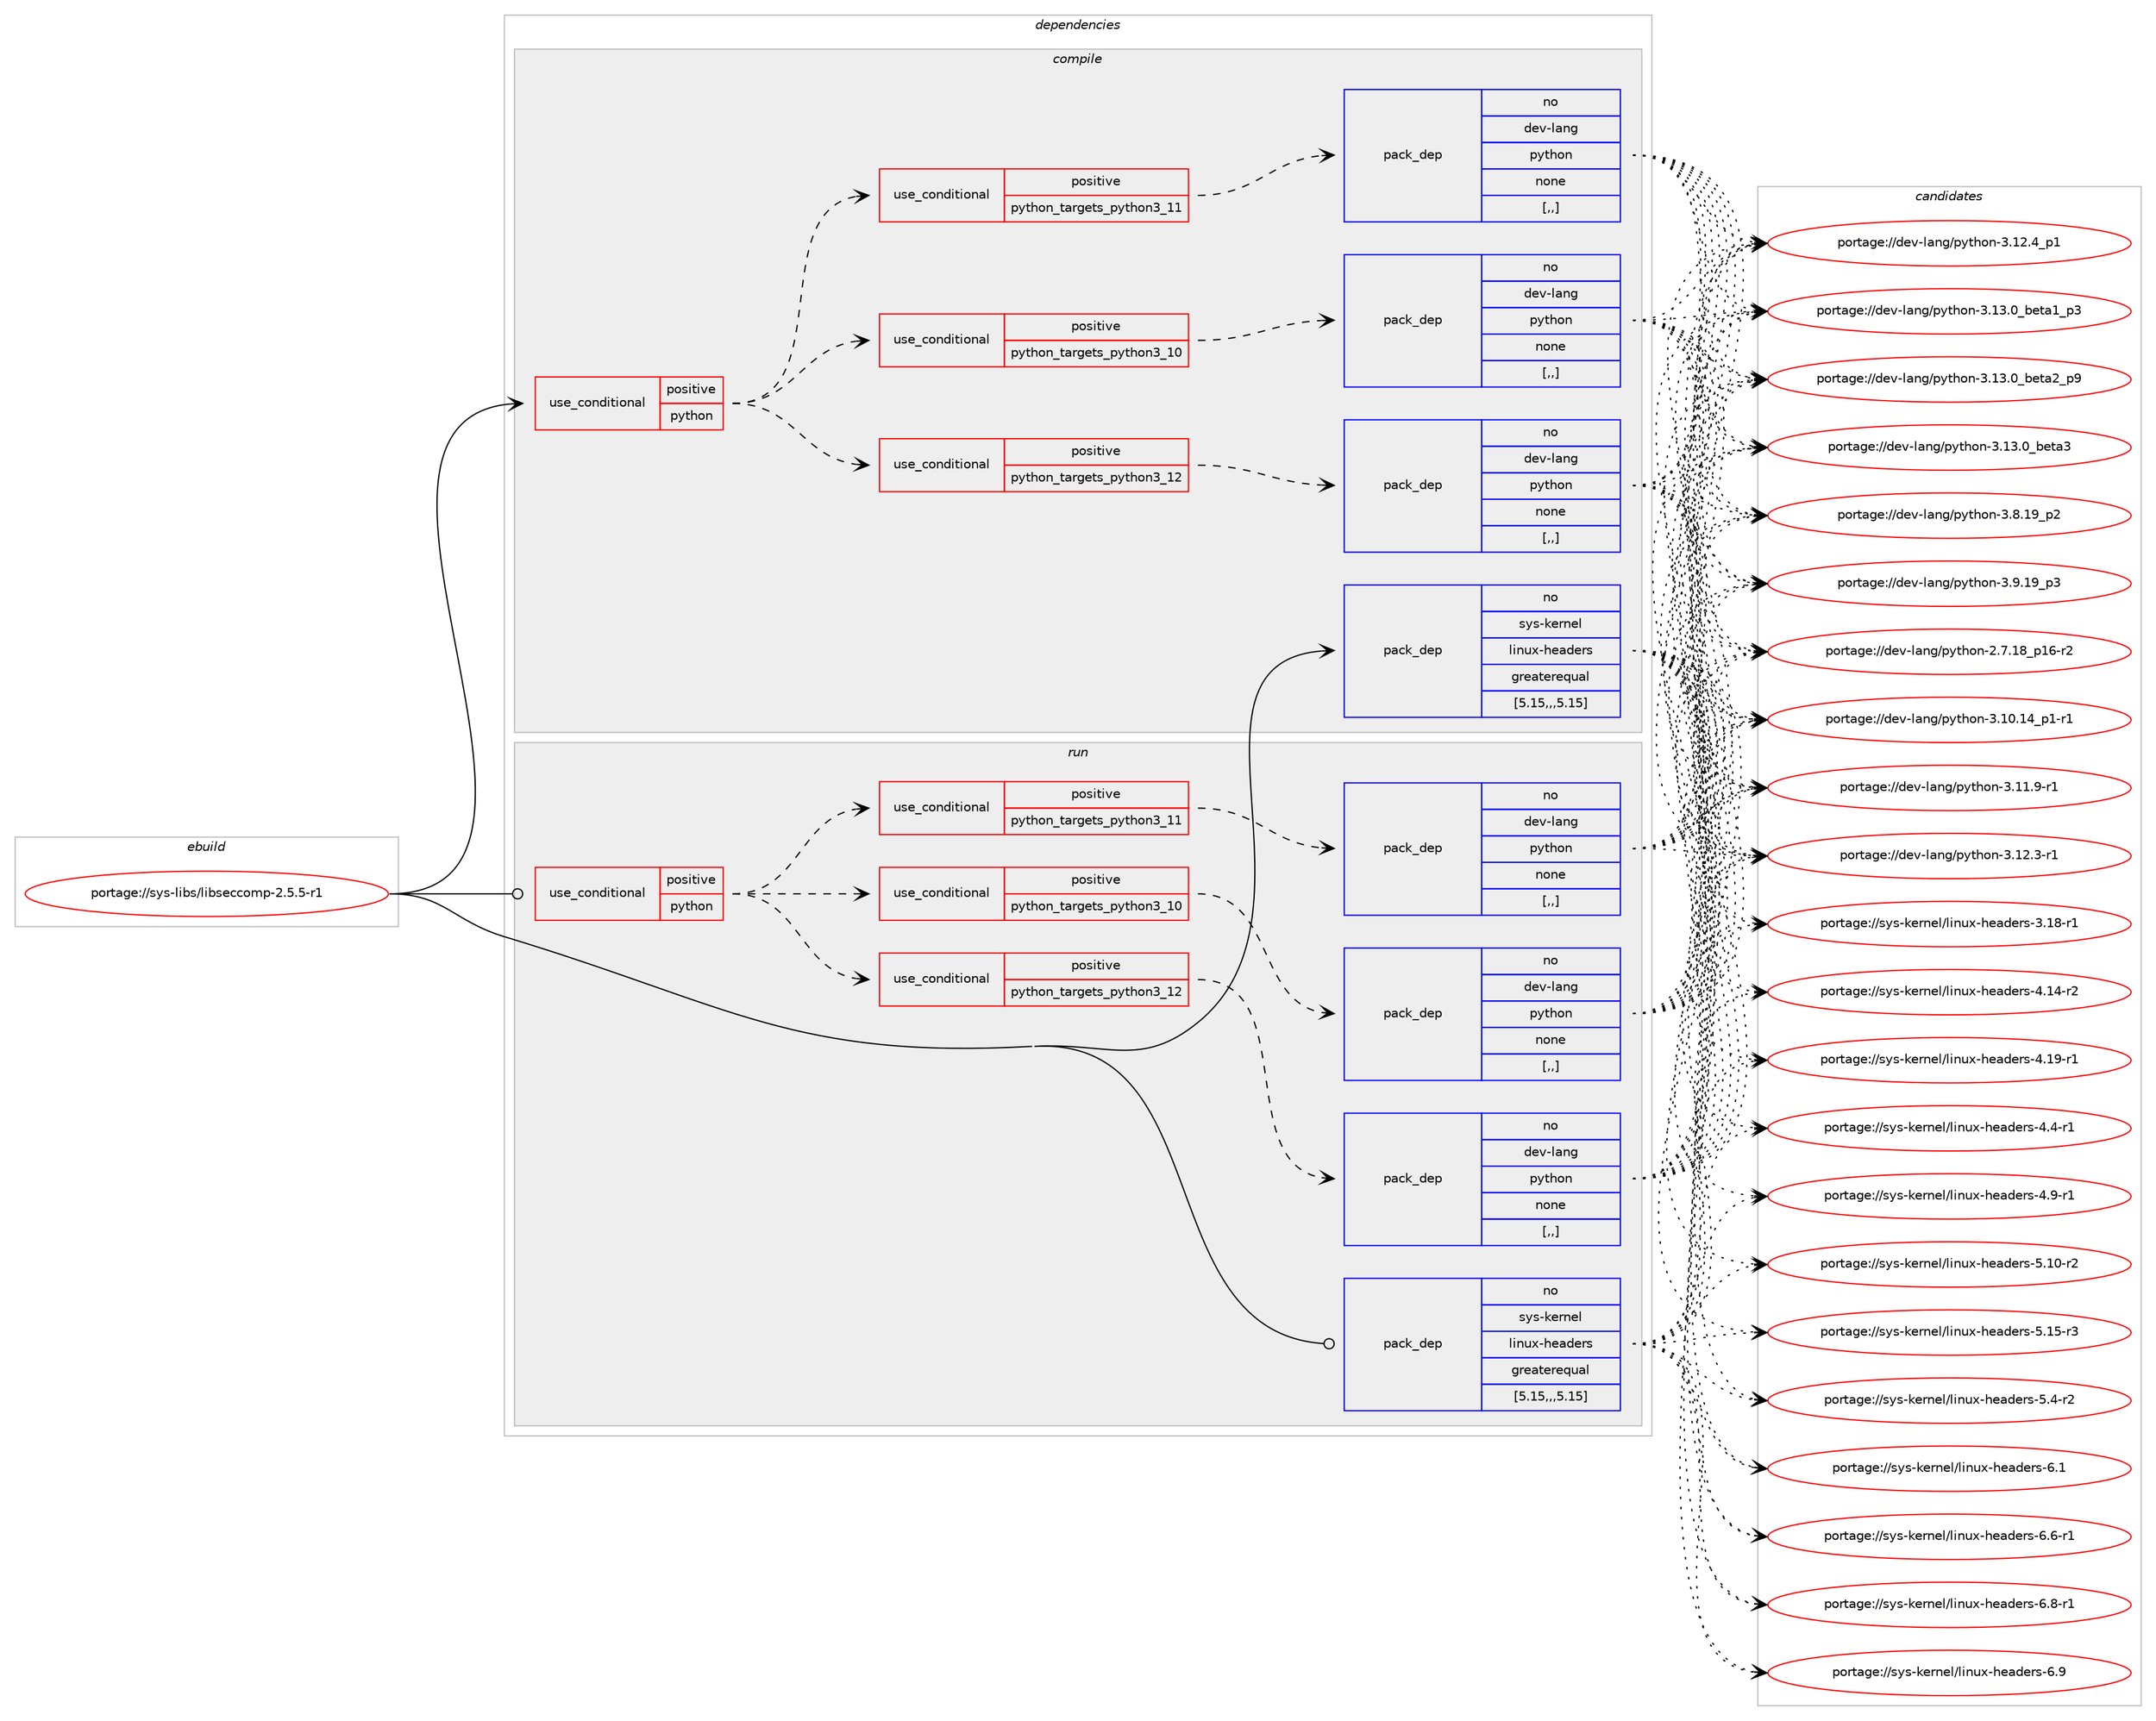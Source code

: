 digraph prolog {

# *************
# Graph options
# *************

newrank=true;
concentrate=true;
compound=true;
graph [rankdir=LR,fontname=Helvetica,fontsize=10,ranksep=1.5];#, ranksep=2.5, nodesep=0.2];
edge  [arrowhead=vee];
node  [fontname=Helvetica,fontsize=10];

# **********
# The ebuild
# **********

subgraph cluster_leftcol {
color=gray;
rank=same;
label=<<i>ebuild</i>>;
id [label="portage://sys-libs/libseccomp-2.5.5-r1", color=red, width=4, href="../sys-libs/libseccomp-2.5.5-r1.svg"];
}

# ****************
# The dependencies
# ****************

subgraph cluster_midcol {
color=gray;
label=<<i>dependencies</i>>;
subgraph cluster_compile {
fillcolor="#eeeeee";
style=filled;
label=<<i>compile</i>>;
subgraph cond114898 {
dependency431317 [label=<<TABLE BORDER="0" CELLBORDER="1" CELLSPACING="0" CELLPADDING="4"><TR><TD ROWSPAN="3" CELLPADDING="10">use_conditional</TD></TR><TR><TD>positive</TD></TR><TR><TD>python</TD></TR></TABLE>>, shape=none, color=red];
subgraph cond114899 {
dependency431318 [label=<<TABLE BORDER="0" CELLBORDER="1" CELLSPACING="0" CELLPADDING="4"><TR><TD ROWSPAN="3" CELLPADDING="10">use_conditional</TD></TR><TR><TD>positive</TD></TR><TR><TD>python_targets_python3_10</TD></TR></TABLE>>, shape=none, color=red];
subgraph pack313494 {
dependency431319 [label=<<TABLE BORDER="0" CELLBORDER="1" CELLSPACING="0" CELLPADDING="4" WIDTH="220"><TR><TD ROWSPAN="6" CELLPADDING="30">pack_dep</TD></TR><TR><TD WIDTH="110">no</TD></TR><TR><TD>dev-lang</TD></TR><TR><TD>python</TD></TR><TR><TD>none</TD></TR><TR><TD>[,,]</TD></TR></TABLE>>, shape=none, color=blue];
}
dependency431318:e -> dependency431319:w [weight=20,style="dashed",arrowhead="vee"];
}
dependency431317:e -> dependency431318:w [weight=20,style="dashed",arrowhead="vee"];
subgraph cond114900 {
dependency431320 [label=<<TABLE BORDER="0" CELLBORDER="1" CELLSPACING="0" CELLPADDING="4"><TR><TD ROWSPAN="3" CELLPADDING="10">use_conditional</TD></TR><TR><TD>positive</TD></TR><TR><TD>python_targets_python3_11</TD></TR></TABLE>>, shape=none, color=red];
subgraph pack313495 {
dependency431321 [label=<<TABLE BORDER="0" CELLBORDER="1" CELLSPACING="0" CELLPADDING="4" WIDTH="220"><TR><TD ROWSPAN="6" CELLPADDING="30">pack_dep</TD></TR><TR><TD WIDTH="110">no</TD></TR><TR><TD>dev-lang</TD></TR><TR><TD>python</TD></TR><TR><TD>none</TD></TR><TR><TD>[,,]</TD></TR></TABLE>>, shape=none, color=blue];
}
dependency431320:e -> dependency431321:w [weight=20,style="dashed",arrowhead="vee"];
}
dependency431317:e -> dependency431320:w [weight=20,style="dashed",arrowhead="vee"];
subgraph cond114901 {
dependency431322 [label=<<TABLE BORDER="0" CELLBORDER="1" CELLSPACING="0" CELLPADDING="4"><TR><TD ROWSPAN="3" CELLPADDING="10">use_conditional</TD></TR><TR><TD>positive</TD></TR><TR><TD>python_targets_python3_12</TD></TR></TABLE>>, shape=none, color=red];
subgraph pack313496 {
dependency431323 [label=<<TABLE BORDER="0" CELLBORDER="1" CELLSPACING="0" CELLPADDING="4" WIDTH="220"><TR><TD ROWSPAN="6" CELLPADDING="30">pack_dep</TD></TR><TR><TD WIDTH="110">no</TD></TR><TR><TD>dev-lang</TD></TR><TR><TD>python</TD></TR><TR><TD>none</TD></TR><TR><TD>[,,]</TD></TR></TABLE>>, shape=none, color=blue];
}
dependency431322:e -> dependency431323:w [weight=20,style="dashed",arrowhead="vee"];
}
dependency431317:e -> dependency431322:w [weight=20,style="dashed",arrowhead="vee"];
}
id:e -> dependency431317:w [weight=20,style="solid",arrowhead="vee"];
subgraph pack313497 {
dependency431324 [label=<<TABLE BORDER="0" CELLBORDER="1" CELLSPACING="0" CELLPADDING="4" WIDTH="220"><TR><TD ROWSPAN="6" CELLPADDING="30">pack_dep</TD></TR><TR><TD WIDTH="110">no</TD></TR><TR><TD>sys-kernel</TD></TR><TR><TD>linux-headers</TD></TR><TR><TD>greaterequal</TD></TR><TR><TD>[5.15,,,5.15]</TD></TR></TABLE>>, shape=none, color=blue];
}
id:e -> dependency431324:w [weight=20,style="solid",arrowhead="vee"];
}
subgraph cluster_compileandrun {
fillcolor="#eeeeee";
style=filled;
label=<<i>compile and run</i>>;
}
subgraph cluster_run {
fillcolor="#eeeeee";
style=filled;
label=<<i>run</i>>;
subgraph cond114902 {
dependency431325 [label=<<TABLE BORDER="0" CELLBORDER="1" CELLSPACING="0" CELLPADDING="4"><TR><TD ROWSPAN="3" CELLPADDING="10">use_conditional</TD></TR><TR><TD>positive</TD></TR><TR><TD>python</TD></TR></TABLE>>, shape=none, color=red];
subgraph cond114903 {
dependency431326 [label=<<TABLE BORDER="0" CELLBORDER="1" CELLSPACING="0" CELLPADDING="4"><TR><TD ROWSPAN="3" CELLPADDING="10">use_conditional</TD></TR><TR><TD>positive</TD></TR><TR><TD>python_targets_python3_10</TD></TR></TABLE>>, shape=none, color=red];
subgraph pack313498 {
dependency431327 [label=<<TABLE BORDER="0" CELLBORDER="1" CELLSPACING="0" CELLPADDING="4" WIDTH="220"><TR><TD ROWSPAN="6" CELLPADDING="30">pack_dep</TD></TR><TR><TD WIDTH="110">no</TD></TR><TR><TD>dev-lang</TD></TR><TR><TD>python</TD></TR><TR><TD>none</TD></TR><TR><TD>[,,]</TD></TR></TABLE>>, shape=none, color=blue];
}
dependency431326:e -> dependency431327:w [weight=20,style="dashed",arrowhead="vee"];
}
dependency431325:e -> dependency431326:w [weight=20,style="dashed",arrowhead="vee"];
subgraph cond114904 {
dependency431328 [label=<<TABLE BORDER="0" CELLBORDER="1" CELLSPACING="0" CELLPADDING="4"><TR><TD ROWSPAN="3" CELLPADDING="10">use_conditional</TD></TR><TR><TD>positive</TD></TR><TR><TD>python_targets_python3_11</TD></TR></TABLE>>, shape=none, color=red];
subgraph pack313499 {
dependency431329 [label=<<TABLE BORDER="0" CELLBORDER="1" CELLSPACING="0" CELLPADDING="4" WIDTH="220"><TR><TD ROWSPAN="6" CELLPADDING="30">pack_dep</TD></TR><TR><TD WIDTH="110">no</TD></TR><TR><TD>dev-lang</TD></TR><TR><TD>python</TD></TR><TR><TD>none</TD></TR><TR><TD>[,,]</TD></TR></TABLE>>, shape=none, color=blue];
}
dependency431328:e -> dependency431329:w [weight=20,style="dashed",arrowhead="vee"];
}
dependency431325:e -> dependency431328:w [weight=20,style="dashed",arrowhead="vee"];
subgraph cond114905 {
dependency431330 [label=<<TABLE BORDER="0" CELLBORDER="1" CELLSPACING="0" CELLPADDING="4"><TR><TD ROWSPAN="3" CELLPADDING="10">use_conditional</TD></TR><TR><TD>positive</TD></TR><TR><TD>python_targets_python3_12</TD></TR></TABLE>>, shape=none, color=red];
subgraph pack313500 {
dependency431331 [label=<<TABLE BORDER="0" CELLBORDER="1" CELLSPACING="0" CELLPADDING="4" WIDTH="220"><TR><TD ROWSPAN="6" CELLPADDING="30">pack_dep</TD></TR><TR><TD WIDTH="110">no</TD></TR><TR><TD>dev-lang</TD></TR><TR><TD>python</TD></TR><TR><TD>none</TD></TR><TR><TD>[,,]</TD></TR></TABLE>>, shape=none, color=blue];
}
dependency431330:e -> dependency431331:w [weight=20,style="dashed",arrowhead="vee"];
}
dependency431325:e -> dependency431330:w [weight=20,style="dashed",arrowhead="vee"];
}
id:e -> dependency431325:w [weight=20,style="solid",arrowhead="odot"];
subgraph pack313501 {
dependency431332 [label=<<TABLE BORDER="0" CELLBORDER="1" CELLSPACING="0" CELLPADDING="4" WIDTH="220"><TR><TD ROWSPAN="6" CELLPADDING="30">pack_dep</TD></TR><TR><TD WIDTH="110">no</TD></TR><TR><TD>sys-kernel</TD></TR><TR><TD>linux-headers</TD></TR><TR><TD>greaterequal</TD></TR><TR><TD>[5.15,,,5.15]</TD></TR></TABLE>>, shape=none, color=blue];
}
id:e -> dependency431332:w [weight=20,style="solid",arrowhead="odot"];
}
}

# **************
# The candidates
# **************

subgraph cluster_choices {
rank=same;
color=gray;
label=<<i>candidates</i>>;

subgraph choice313494 {
color=black;
nodesep=1;
choice100101118451089711010347112121116104111110455046554649569511249544511450 [label="portage://dev-lang/python-2.7.18_p16-r2", color=red, width=4,href="../dev-lang/python-2.7.18_p16-r2.svg"];
choice100101118451089711010347112121116104111110455146494846495295112494511449 [label="portage://dev-lang/python-3.10.14_p1-r1", color=red, width=4,href="../dev-lang/python-3.10.14_p1-r1.svg"];
choice100101118451089711010347112121116104111110455146494946574511449 [label="portage://dev-lang/python-3.11.9-r1", color=red, width=4,href="../dev-lang/python-3.11.9-r1.svg"];
choice100101118451089711010347112121116104111110455146495046514511449 [label="portage://dev-lang/python-3.12.3-r1", color=red, width=4,href="../dev-lang/python-3.12.3-r1.svg"];
choice100101118451089711010347112121116104111110455146495046529511249 [label="portage://dev-lang/python-3.12.4_p1", color=red, width=4,href="../dev-lang/python-3.12.4_p1.svg"];
choice10010111845108971101034711212111610411111045514649514648959810111697499511251 [label="portage://dev-lang/python-3.13.0_beta1_p3", color=red, width=4,href="../dev-lang/python-3.13.0_beta1_p3.svg"];
choice10010111845108971101034711212111610411111045514649514648959810111697509511257 [label="portage://dev-lang/python-3.13.0_beta2_p9", color=red, width=4,href="../dev-lang/python-3.13.0_beta2_p9.svg"];
choice1001011184510897110103471121211161041111104551464951464895981011169751 [label="portage://dev-lang/python-3.13.0_beta3", color=red, width=4,href="../dev-lang/python-3.13.0_beta3.svg"];
choice100101118451089711010347112121116104111110455146564649579511250 [label="portage://dev-lang/python-3.8.19_p2", color=red, width=4,href="../dev-lang/python-3.8.19_p2.svg"];
choice100101118451089711010347112121116104111110455146574649579511251 [label="portage://dev-lang/python-3.9.19_p3", color=red, width=4,href="../dev-lang/python-3.9.19_p3.svg"];
dependency431319:e -> choice100101118451089711010347112121116104111110455046554649569511249544511450:w [style=dotted,weight="100"];
dependency431319:e -> choice100101118451089711010347112121116104111110455146494846495295112494511449:w [style=dotted,weight="100"];
dependency431319:e -> choice100101118451089711010347112121116104111110455146494946574511449:w [style=dotted,weight="100"];
dependency431319:e -> choice100101118451089711010347112121116104111110455146495046514511449:w [style=dotted,weight="100"];
dependency431319:e -> choice100101118451089711010347112121116104111110455146495046529511249:w [style=dotted,weight="100"];
dependency431319:e -> choice10010111845108971101034711212111610411111045514649514648959810111697499511251:w [style=dotted,weight="100"];
dependency431319:e -> choice10010111845108971101034711212111610411111045514649514648959810111697509511257:w [style=dotted,weight="100"];
dependency431319:e -> choice1001011184510897110103471121211161041111104551464951464895981011169751:w [style=dotted,weight="100"];
dependency431319:e -> choice100101118451089711010347112121116104111110455146564649579511250:w [style=dotted,weight="100"];
dependency431319:e -> choice100101118451089711010347112121116104111110455146574649579511251:w [style=dotted,weight="100"];
}
subgraph choice313495 {
color=black;
nodesep=1;
choice100101118451089711010347112121116104111110455046554649569511249544511450 [label="portage://dev-lang/python-2.7.18_p16-r2", color=red, width=4,href="../dev-lang/python-2.7.18_p16-r2.svg"];
choice100101118451089711010347112121116104111110455146494846495295112494511449 [label="portage://dev-lang/python-3.10.14_p1-r1", color=red, width=4,href="../dev-lang/python-3.10.14_p1-r1.svg"];
choice100101118451089711010347112121116104111110455146494946574511449 [label="portage://dev-lang/python-3.11.9-r1", color=red, width=4,href="../dev-lang/python-3.11.9-r1.svg"];
choice100101118451089711010347112121116104111110455146495046514511449 [label="portage://dev-lang/python-3.12.3-r1", color=red, width=4,href="../dev-lang/python-3.12.3-r1.svg"];
choice100101118451089711010347112121116104111110455146495046529511249 [label="portage://dev-lang/python-3.12.4_p1", color=red, width=4,href="../dev-lang/python-3.12.4_p1.svg"];
choice10010111845108971101034711212111610411111045514649514648959810111697499511251 [label="portage://dev-lang/python-3.13.0_beta1_p3", color=red, width=4,href="../dev-lang/python-3.13.0_beta1_p3.svg"];
choice10010111845108971101034711212111610411111045514649514648959810111697509511257 [label="portage://dev-lang/python-3.13.0_beta2_p9", color=red, width=4,href="../dev-lang/python-3.13.0_beta2_p9.svg"];
choice1001011184510897110103471121211161041111104551464951464895981011169751 [label="portage://dev-lang/python-3.13.0_beta3", color=red, width=4,href="../dev-lang/python-3.13.0_beta3.svg"];
choice100101118451089711010347112121116104111110455146564649579511250 [label="portage://dev-lang/python-3.8.19_p2", color=red, width=4,href="../dev-lang/python-3.8.19_p2.svg"];
choice100101118451089711010347112121116104111110455146574649579511251 [label="portage://dev-lang/python-3.9.19_p3", color=red, width=4,href="../dev-lang/python-3.9.19_p3.svg"];
dependency431321:e -> choice100101118451089711010347112121116104111110455046554649569511249544511450:w [style=dotted,weight="100"];
dependency431321:e -> choice100101118451089711010347112121116104111110455146494846495295112494511449:w [style=dotted,weight="100"];
dependency431321:e -> choice100101118451089711010347112121116104111110455146494946574511449:w [style=dotted,weight="100"];
dependency431321:e -> choice100101118451089711010347112121116104111110455146495046514511449:w [style=dotted,weight="100"];
dependency431321:e -> choice100101118451089711010347112121116104111110455146495046529511249:w [style=dotted,weight="100"];
dependency431321:e -> choice10010111845108971101034711212111610411111045514649514648959810111697499511251:w [style=dotted,weight="100"];
dependency431321:e -> choice10010111845108971101034711212111610411111045514649514648959810111697509511257:w [style=dotted,weight="100"];
dependency431321:e -> choice1001011184510897110103471121211161041111104551464951464895981011169751:w [style=dotted,weight="100"];
dependency431321:e -> choice100101118451089711010347112121116104111110455146564649579511250:w [style=dotted,weight="100"];
dependency431321:e -> choice100101118451089711010347112121116104111110455146574649579511251:w [style=dotted,weight="100"];
}
subgraph choice313496 {
color=black;
nodesep=1;
choice100101118451089711010347112121116104111110455046554649569511249544511450 [label="portage://dev-lang/python-2.7.18_p16-r2", color=red, width=4,href="../dev-lang/python-2.7.18_p16-r2.svg"];
choice100101118451089711010347112121116104111110455146494846495295112494511449 [label="portage://dev-lang/python-3.10.14_p1-r1", color=red, width=4,href="../dev-lang/python-3.10.14_p1-r1.svg"];
choice100101118451089711010347112121116104111110455146494946574511449 [label="portage://dev-lang/python-3.11.9-r1", color=red, width=4,href="../dev-lang/python-3.11.9-r1.svg"];
choice100101118451089711010347112121116104111110455146495046514511449 [label="portage://dev-lang/python-3.12.3-r1", color=red, width=4,href="../dev-lang/python-3.12.3-r1.svg"];
choice100101118451089711010347112121116104111110455146495046529511249 [label="portage://dev-lang/python-3.12.4_p1", color=red, width=4,href="../dev-lang/python-3.12.4_p1.svg"];
choice10010111845108971101034711212111610411111045514649514648959810111697499511251 [label="portage://dev-lang/python-3.13.0_beta1_p3", color=red, width=4,href="../dev-lang/python-3.13.0_beta1_p3.svg"];
choice10010111845108971101034711212111610411111045514649514648959810111697509511257 [label="portage://dev-lang/python-3.13.0_beta2_p9", color=red, width=4,href="../dev-lang/python-3.13.0_beta2_p9.svg"];
choice1001011184510897110103471121211161041111104551464951464895981011169751 [label="portage://dev-lang/python-3.13.0_beta3", color=red, width=4,href="../dev-lang/python-3.13.0_beta3.svg"];
choice100101118451089711010347112121116104111110455146564649579511250 [label="portage://dev-lang/python-3.8.19_p2", color=red, width=4,href="../dev-lang/python-3.8.19_p2.svg"];
choice100101118451089711010347112121116104111110455146574649579511251 [label="portage://dev-lang/python-3.9.19_p3", color=red, width=4,href="../dev-lang/python-3.9.19_p3.svg"];
dependency431323:e -> choice100101118451089711010347112121116104111110455046554649569511249544511450:w [style=dotted,weight="100"];
dependency431323:e -> choice100101118451089711010347112121116104111110455146494846495295112494511449:w [style=dotted,weight="100"];
dependency431323:e -> choice100101118451089711010347112121116104111110455146494946574511449:w [style=dotted,weight="100"];
dependency431323:e -> choice100101118451089711010347112121116104111110455146495046514511449:w [style=dotted,weight="100"];
dependency431323:e -> choice100101118451089711010347112121116104111110455146495046529511249:w [style=dotted,weight="100"];
dependency431323:e -> choice10010111845108971101034711212111610411111045514649514648959810111697499511251:w [style=dotted,weight="100"];
dependency431323:e -> choice10010111845108971101034711212111610411111045514649514648959810111697509511257:w [style=dotted,weight="100"];
dependency431323:e -> choice1001011184510897110103471121211161041111104551464951464895981011169751:w [style=dotted,weight="100"];
dependency431323:e -> choice100101118451089711010347112121116104111110455146564649579511250:w [style=dotted,weight="100"];
dependency431323:e -> choice100101118451089711010347112121116104111110455146574649579511251:w [style=dotted,weight="100"];
}
subgraph choice313497 {
color=black;
nodesep=1;
choice1151211154510710111411010110847108105110117120451041019710010111411545514649564511449 [label="portage://sys-kernel/linux-headers-3.18-r1", color=red, width=4,href="../sys-kernel/linux-headers-3.18-r1.svg"];
choice1151211154510710111411010110847108105110117120451041019710010111411545524649524511450 [label="portage://sys-kernel/linux-headers-4.14-r2", color=red, width=4,href="../sys-kernel/linux-headers-4.14-r2.svg"];
choice1151211154510710111411010110847108105110117120451041019710010111411545524649574511449 [label="portage://sys-kernel/linux-headers-4.19-r1", color=red, width=4,href="../sys-kernel/linux-headers-4.19-r1.svg"];
choice11512111545107101114110101108471081051101171204510410197100101114115455246524511449 [label="portage://sys-kernel/linux-headers-4.4-r1", color=red, width=4,href="../sys-kernel/linux-headers-4.4-r1.svg"];
choice11512111545107101114110101108471081051101171204510410197100101114115455246574511449 [label="portage://sys-kernel/linux-headers-4.9-r1", color=red, width=4,href="../sys-kernel/linux-headers-4.9-r1.svg"];
choice1151211154510710111411010110847108105110117120451041019710010111411545534649484511450 [label="portage://sys-kernel/linux-headers-5.10-r2", color=red, width=4,href="../sys-kernel/linux-headers-5.10-r2.svg"];
choice1151211154510710111411010110847108105110117120451041019710010111411545534649534511451 [label="portage://sys-kernel/linux-headers-5.15-r3", color=red, width=4,href="../sys-kernel/linux-headers-5.15-r3.svg"];
choice11512111545107101114110101108471081051101171204510410197100101114115455346524511450 [label="portage://sys-kernel/linux-headers-5.4-r2", color=red, width=4,href="../sys-kernel/linux-headers-5.4-r2.svg"];
choice1151211154510710111411010110847108105110117120451041019710010111411545544649 [label="portage://sys-kernel/linux-headers-6.1", color=red, width=4,href="../sys-kernel/linux-headers-6.1.svg"];
choice11512111545107101114110101108471081051101171204510410197100101114115455446544511449 [label="portage://sys-kernel/linux-headers-6.6-r1", color=red, width=4,href="../sys-kernel/linux-headers-6.6-r1.svg"];
choice11512111545107101114110101108471081051101171204510410197100101114115455446564511449 [label="portage://sys-kernel/linux-headers-6.8-r1", color=red, width=4,href="../sys-kernel/linux-headers-6.8-r1.svg"];
choice1151211154510710111411010110847108105110117120451041019710010111411545544657 [label="portage://sys-kernel/linux-headers-6.9", color=red, width=4,href="../sys-kernel/linux-headers-6.9.svg"];
dependency431324:e -> choice1151211154510710111411010110847108105110117120451041019710010111411545514649564511449:w [style=dotted,weight="100"];
dependency431324:e -> choice1151211154510710111411010110847108105110117120451041019710010111411545524649524511450:w [style=dotted,weight="100"];
dependency431324:e -> choice1151211154510710111411010110847108105110117120451041019710010111411545524649574511449:w [style=dotted,weight="100"];
dependency431324:e -> choice11512111545107101114110101108471081051101171204510410197100101114115455246524511449:w [style=dotted,weight="100"];
dependency431324:e -> choice11512111545107101114110101108471081051101171204510410197100101114115455246574511449:w [style=dotted,weight="100"];
dependency431324:e -> choice1151211154510710111411010110847108105110117120451041019710010111411545534649484511450:w [style=dotted,weight="100"];
dependency431324:e -> choice1151211154510710111411010110847108105110117120451041019710010111411545534649534511451:w [style=dotted,weight="100"];
dependency431324:e -> choice11512111545107101114110101108471081051101171204510410197100101114115455346524511450:w [style=dotted,weight="100"];
dependency431324:e -> choice1151211154510710111411010110847108105110117120451041019710010111411545544649:w [style=dotted,weight="100"];
dependency431324:e -> choice11512111545107101114110101108471081051101171204510410197100101114115455446544511449:w [style=dotted,weight="100"];
dependency431324:e -> choice11512111545107101114110101108471081051101171204510410197100101114115455446564511449:w [style=dotted,weight="100"];
dependency431324:e -> choice1151211154510710111411010110847108105110117120451041019710010111411545544657:w [style=dotted,weight="100"];
}
subgraph choice313498 {
color=black;
nodesep=1;
choice100101118451089711010347112121116104111110455046554649569511249544511450 [label="portage://dev-lang/python-2.7.18_p16-r2", color=red, width=4,href="../dev-lang/python-2.7.18_p16-r2.svg"];
choice100101118451089711010347112121116104111110455146494846495295112494511449 [label="portage://dev-lang/python-3.10.14_p1-r1", color=red, width=4,href="../dev-lang/python-3.10.14_p1-r1.svg"];
choice100101118451089711010347112121116104111110455146494946574511449 [label="portage://dev-lang/python-3.11.9-r1", color=red, width=4,href="../dev-lang/python-3.11.9-r1.svg"];
choice100101118451089711010347112121116104111110455146495046514511449 [label="portage://dev-lang/python-3.12.3-r1", color=red, width=4,href="../dev-lang/python-3.12.3-r1.svg"];
choice100101118451089711010347112121116104111110455146495046529511249 [label="portage://dev-lang/python-3.12.4_p1", color=red, width=4,href="../dev-lang/python-3.12.4_p1.svg"];
choice10010111845108971101034711212111610411111045514649514648959810111697499511251 [label="portage://dev-lang/python-3.13.0_beta1_p3", color=red, width=4,href="../dev-lang/python-3.13.0_beta1_p3.svg"];
choice10010111845108971101034711212111610411111045514649514648959810111697509511257 [label="portage://dev-lang/python-3.13.0_beta2_p9", color=red, width=4,href="../dev-lang/python-3.13.0_beta2_p9.svg"];
choice1001011184510897110103471121211161041111104551464951464895981011169751 [label="portage://dev-lang/python-3.13.0_beta3", color=red, width=4,href="../dev-lang/python-3.13.0_beta3.svg"];
choice100101118451089711010347112121116104111110455146564649579511250 [label="portage://dev-lang/python-3.8.19_p2", color=red, width=4,href="../dev-lang/python-3.8.19_p2.svg"];
choice100101118451089711010347112121116104111110455146574649579511251 [label="portage://dev-lang/python-3.9.19_p3", color=red, width=4,href="../dev-lang/python-3.9.19_p3.svg"];
dependency431327:e -> choice100101118451089711010347112121116104111110455046554649569511249544511450:w [style=dotted,weight="100"];
dependency431327:e -> choice100101118451089711010347112121116104111110455146494846495295112494511449:w [style=dotted,weight="100"];
dependency431327:e -> choice100101118451089711010347112121116104111110455146494946574511449:w [style=dotted,weight="100"];
dependency431327:e -> choice100101118451089711010347112121116104111110455146495046514511449:w [style=dotted,weight="100"];
dependency431327:e -> choice100101118451089711010347112121116104111110455146495046529511249:w [style=dotted,weight="100"];
dependency431327:e -> choice10010111845108971101034711212111610411111045514649514648959810111697499511251:w [style=dotted,weight="100"];
dependency431327:e -> choice10010111845108971101034711212111610411111045514649514648959810111697509511257:w [style=dotted,weight="100"];
dependency431327:e -> choice1001011184510897110103471121211161041111104551464951464895981011169751:w [style=dotted,weight="100"];
dependency431327:e -> choice100101118451089711010347112121116104111110455146564649579511250:w [style=dotted,weight="100"];
dependency431327:e -> choice100101118451089711010347112121116104111110455146574649579511251:w [style=dotted,weight="100"];
}
subgraph choice313499 {
color=black;
nodesep=1;
choice100101118451089711010347112121116104111110455046554649569511249544511450 [label="portage://dev-lang/python-2.7.18_p16-r2", color=red, width=4,href="../dev-lang/python-2.7.18_p16-r2.svg"];
choice100101118451089711010347112121116104111110455146494846495295112494511449 [label="portage://dev-lang/python-3.10.14_p1-r1", color=red, width=4,href="../dev-lang/python-3.10.14_p1-r1.svg"];
choice100101118451089711010347112121116104111110455146494946574511449 [label="portage://dev-lang/python-3.11.9-r1", color=red, width=4,href="../dev-lang/python-3.11.9-r1.svg"];
choice100101118451089711010347112121116104111110455146495046514511449 [label="portage://dev-lang/python-3.12.3-r1", color=red, width=4,href="../dev-lang/python-3.12.3-r1.svg"];
choice100101118451089711010347112121116104111110455146495046529511249 [label="portage://dev-lang/python-3.12.4_p1", color=red, width=4,href="../dev-lang/python-3.12.4_p1.svg"];
choice10010111845108971101034711212111610411111045514649514648959810111697499511251 [label="portage://dev-lang/python-3.13.0_beta1_p3", color=red, width=4,href="../dev-lang/python-3.13.0_beta1_p3.svg"];
choice10010111845108971101034711212111610411111045514649514648959810111697509511257 [label="portage://dev-lang/python-3.13.0_beta2_p9", color=red, width=4,href="../dev-lang/python-3.13.0_beta2_p9.svg"];
choice1001011184510897110103471121211161041111104551464951464895981011169751 [label="portage://dev-lang/python-3.13.0_beta3", color=red, width=4,href="../dev-lang/python-3.13.0_beta3.svg"];
choice100101118451089711010347112121116104111110455146564649579511250 [label="portage://dev-lang/python-3.8.19_p2", color=red, width=4,href="../dev-lang/python-3.8.19_p2.svg"];
choice100101118451089711010347112121116104111110455146574649579511251 [label="portage://dev-lang/python-3.9.19_p3", color=red, width=4,href="../dev-lang/python-3.9.19_p3.svg"];
dependency431329:e -> choice100101118451089711010347112121116104111110455046554649569511249544511450:w [style=dotted,weight="100"];
dependency431329:e -> choice100101118451089711010347112121116104111110455146494846495295112494511449:w [style=dotted,weight="100"];
dependency431329:e -> choice100101118451089711010347112121116104111110455146494946574511449:w [style=dotted,weight="100"];
dependency431329:e -> choice100101118451089711010347112121116104111110455146495046514511449:w [style=dotted,weight="100"];
dependency431329:e -> choice100101118451089711010347112121116104111110455146495046529511249:w [style=dotted,weight="100"];
dependency431329:e -> choice10010111845108971101034711212111610411111045514649514648959810111697499511251:w [style=dotted,weight="100"];
dependency431329:e -> choice10010111845108971101034711212111610411111045514649514648959810111697509511257:w [style=dotted,weight="100"];
dependency431329:e -> choice1001011184510897110103471121211161041111104551464951464895981011169751:w [style=dotted,weight="100"];
dependency431329:e -> choice100101118451089711010347112121116104111110455146564649579511250:w [style=dotted,weight="100"];
dependency431329:e -> choice100101118451089711010347112121116104111110455146574649579511251:w [style=dotted,weight="100"];
}
subgraph choice313500 {
color=black;
nodesep=1;
choice100101118451089711010347112121116104111110455046554649569511249544511450 [label="portage://dev-lang/python-2.7.18_p16-r2", color=red, width=4,href="../dev-lang/python-2.7.18_p16-r2.svg"];
choice100101118451089711010347112121116104111110455146494846495295112494511449 [label="portage://dev-lang/python-3.10.14_p1-r1", color=red, width=4,href="../dev-lang/python-3.10.14_p1-r1.svg"];
choice100101118451089711010347112121116104111110455146494946574511449 [label="portage://dev-lang/python-3.11.9-r1", color=red, width=4,href="../dev-lang/python-3.11.9-r1.svg"];
choice100101118451089711010347112121116104111110455146495046514511449 [label="portage://dev-lang/python-3.12.3-r1", color=red, width=4,href="../dev-lang/python-3.12.3-r1.svg"];
choice100101118451089711010347112121116104111110455146495046529511249 [label="portage://dev-lang/python-3.12.4_p1", color=red, width=4,href="../dev-lang/python-3.12.4_p1.svg"];
choice10010111845108971101034711212111610411111045514649514648959810111697499511251 [label="portage://dev-lang/python-3.13.0_beta1_p3", color=red, width=4,href="../dev-lang/python-3.13.0_beta1_p3.svg"];
choice10010111845108971101034711212111610411111045514649514648959810111697509511257 [label="portage://dev-lang/python-3.13.0_beta2_p9", color=red, width=4,href="../dev-lang/python-3.13.0_beta2_p9.svg"];
choice1001011184510897110103471121211161041111104551464951464895981011169751 [label="portage://dev-lang/python-3.13.0_beta3", color=red, width=4,href="../dev-lang/python-3.13.0_beta3.svg"];
choice100101118451089711010347112121116104111110455146564649579511250 [label="portage://dev-lang/python-3.8.19_p2", color=red, width=4,href="../dev-lang/python-3.8.19_p2.svg"];
choice100101118451089711010347112121116104111110455146574649579511251 [label="portage://dev-lang/python-3.9.19_p3", color=red, width=4,href="../dev-lang/python-3.9.19_p3.svg"];
dependency431331:e -> choice100101118451089711010347112121116104111110455046554649569511249544511450:w [style=dotted,weight="100"];
dependency431331:e -> choice100101118451089711010347112121116104111110455146494846495295112494511449:w [style=dotted,weight="100"];
dependency431331:e -> choice100101118451089711010347112121116104111110455146494946574511449:w [style=dotted,weight="100"];
dependency431331:e -> choice100101118451089711010347112121116104111110455146495046514511449:w [style=dotted,weight="100"];
dependency431331:e -> choice100101118451089711010347112121116104111110455146495046529511249:w [style=dotted,weight="100"];
dependency431331:e -> choice10010111845108971101034711212111610411111045514649514648959810111697499511251:w [style=dotted,weight="100"];
dependency431331:e -> choice10010111845108971101034711212111610411111045514649514648959810111697509511257:w [style=dotted,weight="100"];
dependency431331:e -> choice1001011184510897110103471121211161041111104551464951464895981011169751:w [style=dotted,weight="100"];
dependency431331:e -> choice100101118451089711010347112121116104111110455146564649579511250:w [style=dotted,weight="100"];
dependency431331:e -> choice100101118451089711010347112121116104111110455146574649579511251:w [style=dotted,weight="100"];
}
subgraph choice313501 {
color=black;
nodesep=1;
choice1151211154510710111411010110847108105110117120451041019710010111411545514649564511449 [label="portage://sys-kernel/linux-headers-3.18-r1", color=red, width=4,href="../sys-kernel/linux-headers-3.18-r1.svg"];
choice1151211154510710111411010110847108105110117120451041019710010111411545524649524511450 [label="portage://sys-kernel/linux-headers-4.14-r2", color=red, width=4,href="../sys-kernel/linux-headers-4.14-r2.svg"];
choice1151211154510710111411010110847108105110117120451041019710010111411545524649574511449 [label="portage://sys-kernel/linux-headers-4.19-r1", color=red, width=4,href="../sys-kernel/linux-headers-4.19-r1.svg"];
choice11512111545107101114110101108471081051101171204510410197100101114115455246524511449 [label="portage://sys-kernel/linux-headers-4.4-r1", color=red, width=4,href="../sys-kernel/linux-headers-4.4-r1.svg"];
choice11512111545107101114110101108471081051101171204510410197100101114115455246574511449 [label="portage://sys-kernel/linux-headers-4.9-r1", color=red, width=4,href="../sys-kernel/linux-headers-4.9-r1.svg"];
choice1151211154510710111411010110847108105110117120451041019710010111411545534649484511450 [label="portage://sys-kernel/linux-headers-5.10-r2", color=red, width=4,href="../sys-kernel/linux-headers-5.10-r2.svg"];
choice1151211154510710111411010110847108105110117120451041019710010111411545534649534511451 [label="portage://sys-kernel/linux-headers-5.15-r3", color=red, width=4,href="../sys-kernel/linux-headers-5.15-r3.svg"];
choice11512111545107101114110101108471081051101171204510410197100101114115455346524511450 [label="portage://sys-kernel/linux-headers-5.4-r2", color=red, width=4,href="../sys-kernel/linux-headers-5.4-r2.svg"];
choice1151211154510710111411010110847108105110117120451041019710010111411545544649 [label="portage://sys-kernel/linux-headers-6.1", color=red, width=4,href="../sys-kernel/linux-headers-6.1.svg"];
choice11512111545107101114110101108471081051101171204510410197100101114115455446544511449 [label="portage://sys-kernel/linux-headers-6.6-r1", color=red, width=4,href="../sys-kernel/linux-headers-6.6-r1.svg"];
choice11512111545107101114110101108471081051101171204510410197100101114115455446564511449 [label="portage://sys-kernel/linux-headers-6.8-r1", color=red, width=4,href="../sys-kernel/linux-headers-6.8-r1.svg"];
choice1151211154510710111411010110847108105110117120451041019710010111411545544657 [label="portage://sys-kernel/linux-headers-6.9", color=red, width=4,href="../sys-kernel/linux-headers-6.9.svg"];
dependency431332:e -> choice1151211154510710111411010110847108105110117120451041019710010111411545514649564511449:w [style=dotted,weight="100"];
dependency431332:e -> choice1151211154510710111411010110847108105110117120451041019710010111411545524649524511450:w [style=dotted,weight="100"];
dependency431332:e -> choice1151211154510710111411010110847108105110117120451041019710010111411545524649574511449:w [style=dotted,weight="100"];
dependency431332:e -> choice11512111545107101114110101108471081051101171204510410197100101114115455246524511449:w [style=dotted,weight="100"];
dependency431332:e -> choice11512111545107101114110101108471081051101171204510410197100101114115455246574511449:w [style=dotted,weight="100"];
dependency431332:e -> choice1151211154510710111411010110847108105110117120451041019710010111411545534649484511450:w [style=dotted,weight="100"];
dependency431332:e -> choice1151211154510710111411010110847108105110117120451041019710010111411545534649534511451:w [style=dotted,weight="100"];
dependency431332:e -> choice11512111545107101114110101108471081051101171204510410197100101114115455346524511450:w [style=dotted,weight="100"];
dependency431332:e -> choice1151211154510710111411010110847108105110117120451041019710010111411545544649:w [style=dotted,weight="100"];
dependency431332:e -> choice11512111545107101114110101108471081051101171204510410197100101114115455446544511449:w [style=dotted,weight="100"];
dependency431332:e -> choice11512111545107101114110101108471081051101171204510410197100101114115455446564511449:w [style=dotted,weight="100"];
dependency431332:e -> choice1151211154510710111411010110847108105110117120451041019710010111411545544657:w [style=dotted,weight="100"];
}
}

}
